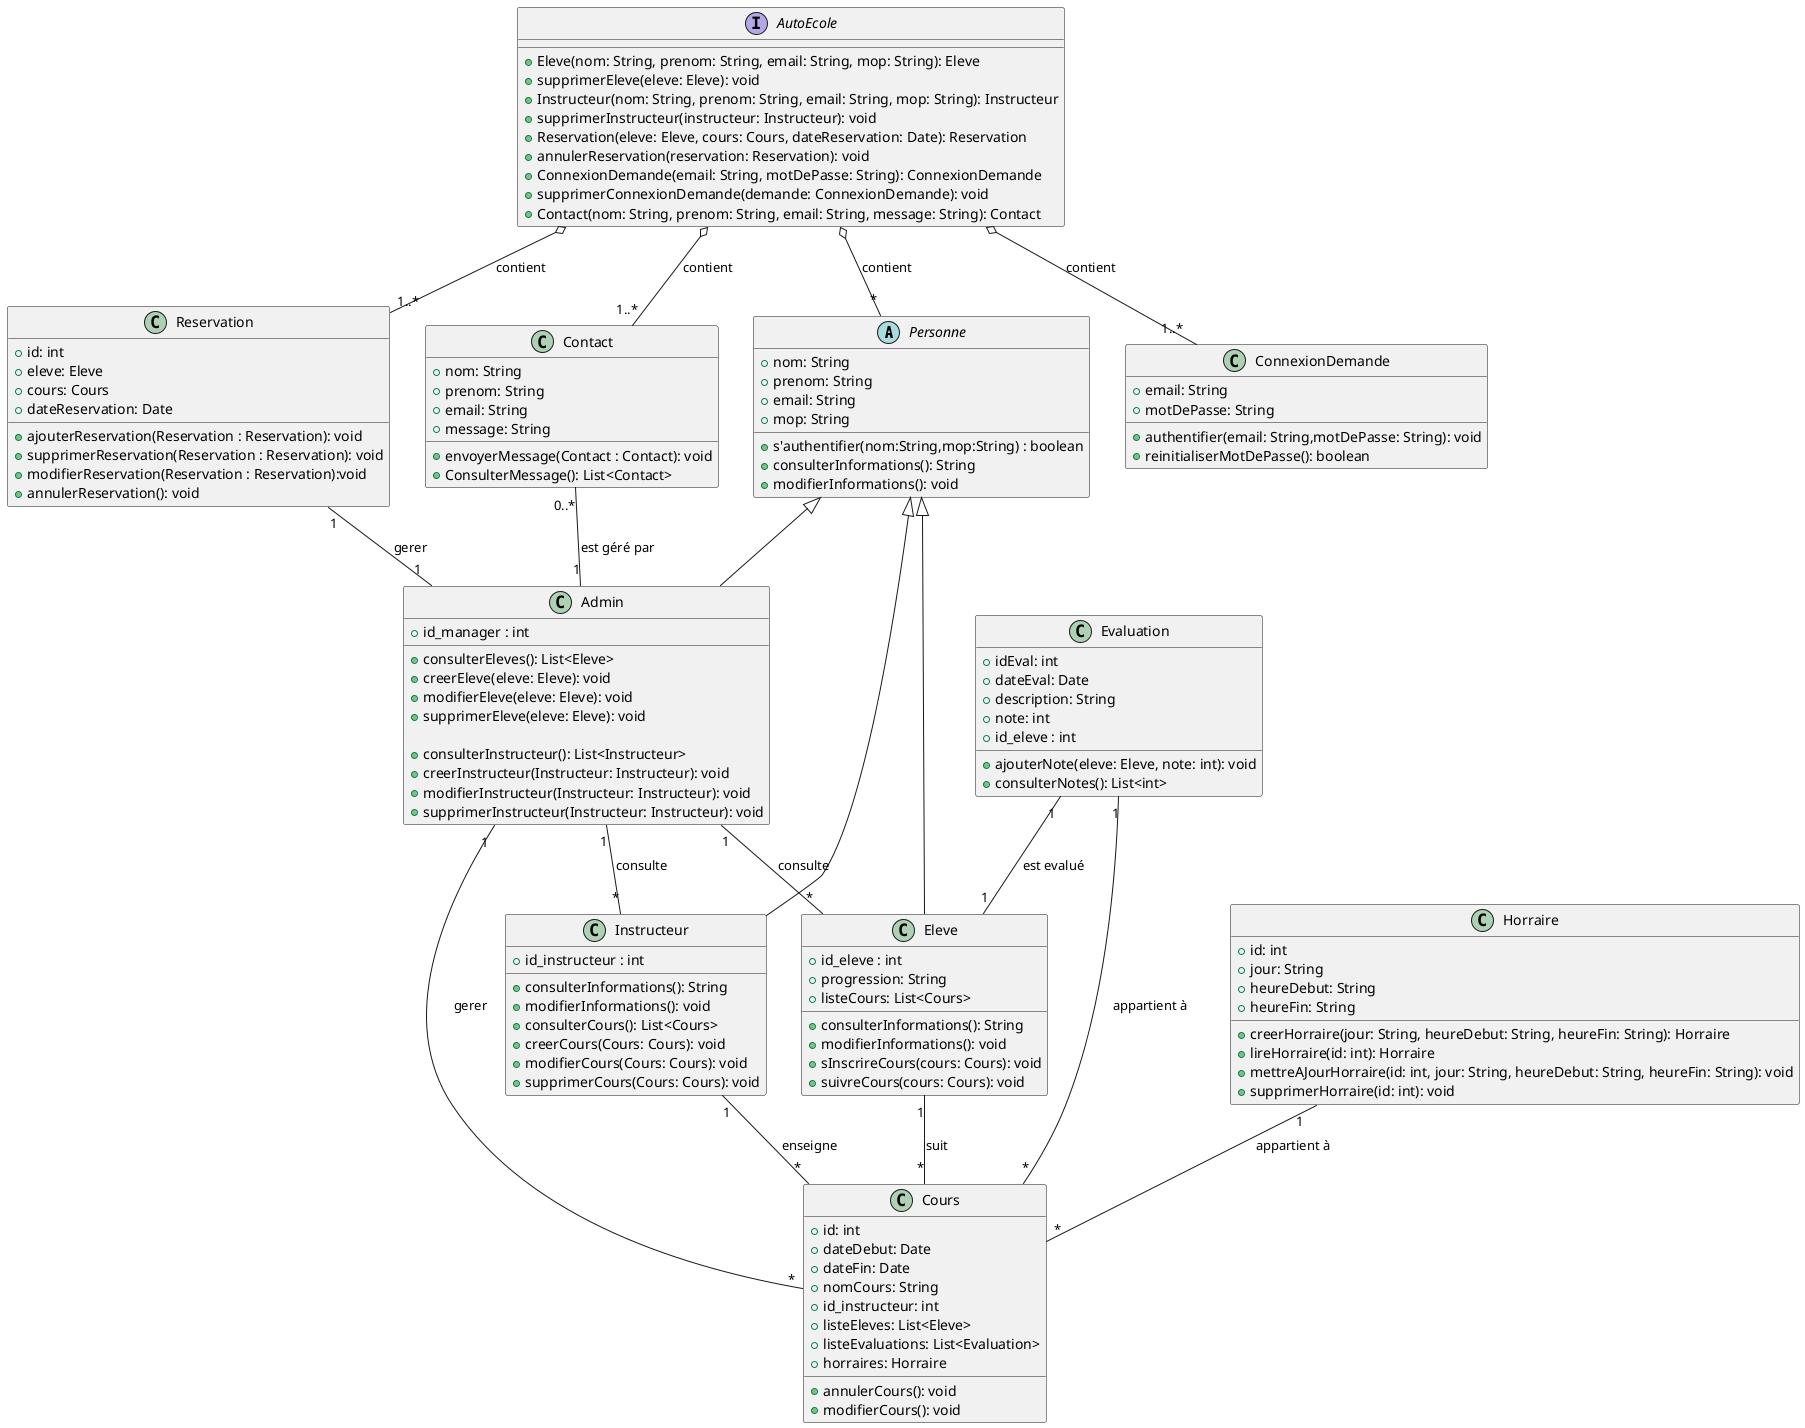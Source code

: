@startuml

abstract class Personne {
    + nom: String
    + prenom: String
    + email: String
    + mop: String
  
    + s'authentifier(nom:String,mop:String) : boolean 
    + consulterInformations(): String
    + modifierInformations(): void
}

class Instructeur {
    + id_instructeur : int

    + consulterInformations(): String
    + modifierInformations(): void
     + consulterCours(): List<Cours>
    + creerCours(Cours: Cours): void
    + modifierCours(Cours: Cours): void
    + supprimerCours(Cours: Cours): void
}

class Admin {
    + id_manager : int

    
    + consulterEleves(): List<Eleve>
    + creerEleve(eleve: Eleve): void
    + modifierEleve(eleve: Eleve): void
    + supprimerEleve(eleve: Eleve): void

    + consulterInstructeur(): List<Instructeur>
    + creerInstructeur(Instructeur: Instructeur): void
    + modifierInstructeur(Instructeur: Instructeur): void
    + supprimerInstructeur(Instructeur: Instructeur): void
}

class Eleve {
    + id_eleve : int
    + progression: String
    + listeCours: List<Cours>

    + consulterInformations(): String
    + modifierInformations(): void
    + sInscrireCours(cours: Cours): void
    + suivreCours(cours: Cours): void
}

class Cours {
    + id: int
    + dateDebut: Date
    + dateFin: Date
    + nomCours: String
    + id_instructeur: int
    + listeEleves: List<Eleve>
    + listeEvaluations: List<Evaluation>
    + horraires: Horraire

    + annulerCours(): void
    + modifierCours(): void
}

class Evaluation {
    + idEval: int
    + dateEval: Date
    + description: String
    + note: int
    + id_eleve : int

    + ajouterNote(eleve: Eleve, note: int): void
    + consulterNotes(): List<int>
}


class Reservation {
    + id: int
    + eleve: Eleve
    + cours: Cours
    + dateReservation: Date

    + ajouterReservation(Reservation : Reservation): void
    + supprimerReservation(Reservation : Reservation): void
    + modifierReservation(Reservation : Reservation):void
    + annulerReservation(): void
}

class ConnexionDemande {
    + email: String
    + motDePasse: String

    + authentifier(email: String,motDePasse: String): void
    + reinitialiserMotDePasse(): boolean
}

class Horraire {
    + id: int
    + jour: String
    + heureDebut: String
    + heureFin: String

    + creerHorraire(jour: String, heureDebut: String, heureFin: String): Horraire
    + lireHorraire(id: int): Horraire
    + mettreAJourHorraire(id: int, jour: String, heureDebut: String, heureFin: String): void
    + supprimerHorraire(id: int): void
}



class Contact{
    + nom: String
    + prenom: String
    + email: String
    + message: String

    + envoyerMessage(Contact : Contact): void
    + ConsulterMessage(): List<Contact>

}


interface AutoEcole {
    + Eleve(nom: String, prenom: String, email: String, mop: String): Eleve
    + supprimerEleve(eleve: Eleve): void
    + Instructeur(nom: String, prenom: String, email: String, mop: String): Instructeur
    + supprimerInstructeur(instructeur: Instructeur): void
    + Reservation(eleve: Eleve, cours: Cours, dateReservation: Date): Reservation
    + annulerReservation(reservation: Reservation): void
    + ConnexionDemande(email: String, motDePasse: String): ConnexionDemande
    + supprimerConnexionDemande(demande: ConnexionDemande): void
    + Contact(nom: String, prenom: String, email: String, message: String): Contact
}

Personne <|-- Instructeur
Personne <|-- Eleve
Personne <|-- Admin
Reservation "1" -- "1" Admin : "gerer"
Instructeur "1" -- "*" Cours : "enseigne"
Eleve "1" -- "*" Cours : "suit"
Admin "1" -- "*" Cours : "gerer"
Evaluation "1" -- "1" Eleve : "est evalué"
Evaluation "1" -- "*" Cours : "appartient à"
Admin "1" -- "*" Instructeur : "consulte"
Admin "1" -- "*" Eleve : "consulte"
Horraire "1" -- "*" Cours : "appartient à"
Contact "0..*" -- "1" Admin : "est géré par"

AutoEcole o-- "*" Personne : "contient"
AutoEcole o-- "1..*" Reservation : "contient"
AutoEcole o-- "1..*" ConnexionDemande : "contient"
AutoEcole o-- "1..*" Contact : "contient"

@enduml
